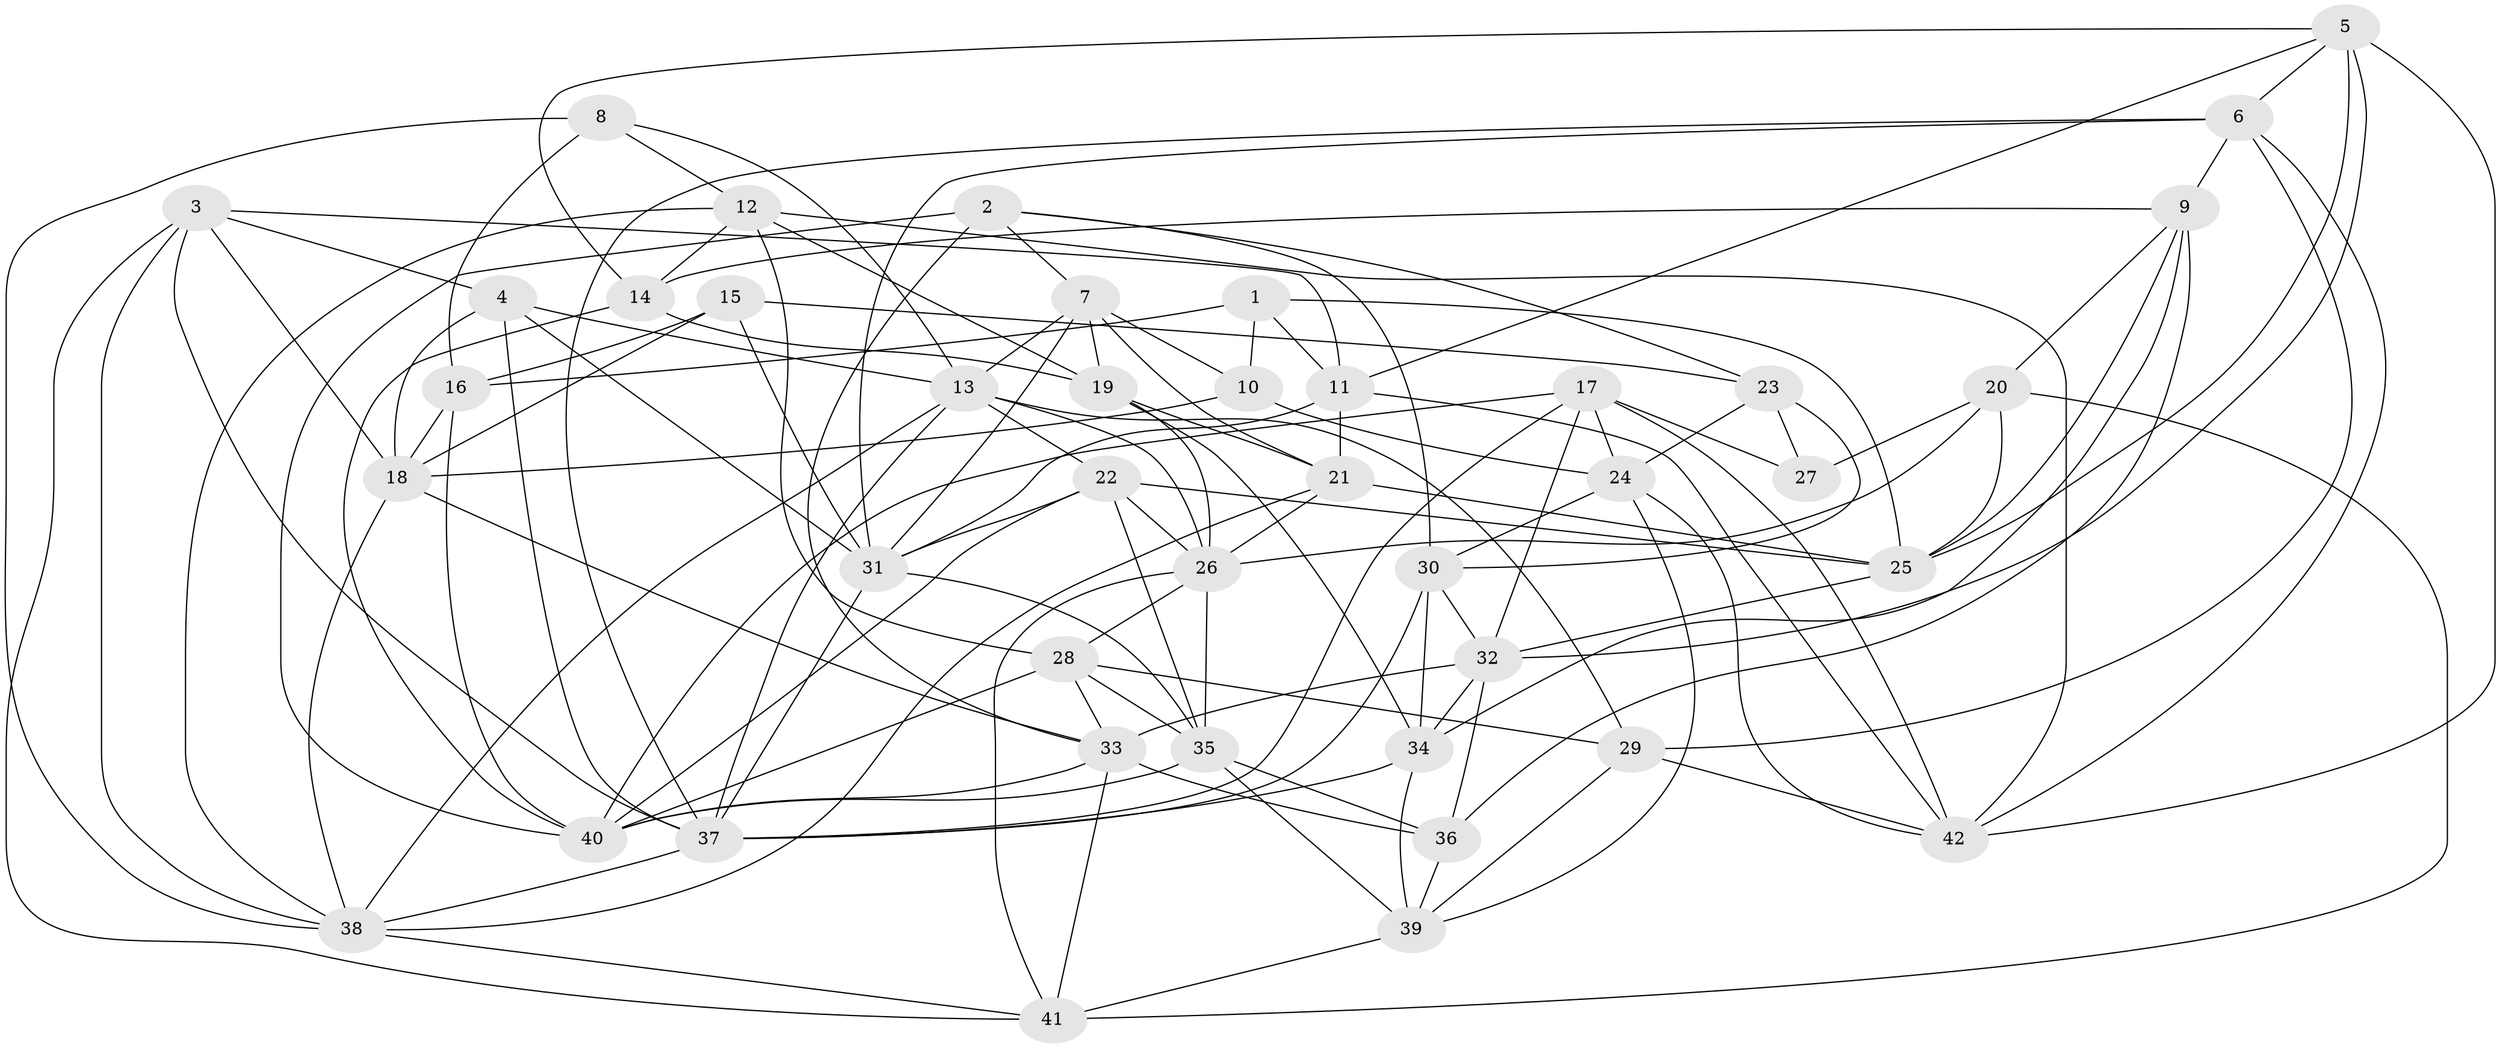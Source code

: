 // original degree distribution, {4: 1.0}
// Generated by graph-tools (version 1.1) at 2025/38/03/04/25 23:38:17]
// undirected, 42 vertices, 126 edges
graph export_dot {
  node [color=gray90,style=filled];
  1;
  2;
  3;
  4;
  5;
  6;
  7;
  8;
  9;
  10;
  11;
  12;
  13;
  14;
  15;
  16;
  17;
  18;
  19;
  20;
  21;
  22;
  23;
  24;
  25;
  26;
  27;
  28;
  29;
  30;
  31;
  32;
  33;
  34;
  35;
  36;
  37;
  38;
  39;
  40;
  41;
  42;
  1 -- 10 [weight=1.0];
  1 -- 11 [weight=1.0];
  1 -- 16 [weight=2.0];
  1 -- 25 [weight=2.0];
  2 -- 7 [weight=1.0];
  2 -- 23 [weight=1.0];
  2 -- 30 [weight=1.0];
  2 -- 33 [weight=1.0];
  2 -- 40 [weight=2.0];
  3 -- 4 [weight=1.0];
  3 -- 11 [weight=1.0];
  3 -- 18 [weight=1.0];
  3 -- 37 [weight=1.0];
  3 -- 38 [weight=1.0];
  3 -- 41 [weight=1.0];
  4 -- 13 [weight=1.0];
  4 -- 18 [weight=2.0];
  4 -- 31 [weight=1.0];
  4 -- 37 [weight=1.0];
  5 -- 6 [weight=1.0];
  5 -- 11 [weight=1.0];
  5 -- 14 [weight=1.0];
  5 -- 25 [weight=1.0];
  5 -- 32 [weight=1.0];
  5 -- 42 [weight=1.0];
  6 -- 9 [weight=1.0];
  6 -- 29 [weight=1.0];
  6 -- 31 [weight=1.0];
  6 -- 37 [weight=1.0];
  6 -- 42 [weight=1.0];
  7 -- 10 [weight=1.0];
  7 -- 13 [weight=1.0];
  7 -- 19 [weight=1.0];
  7 -- 21 [weight=1.0];
  7 -- 31 [weight=1.0];
  8 -- 12 [weight=1.0];
  8 -- 13 [weight=1.0];
  8 -- 16 [weight=1.0];
  8 -- 38 [weight=1.0];
  9 -- 14 [weight=1.0];
  9 -- 20 [weight=1.0];
  9 -- 25 [weight=1.0];
  9 -- 34 [weight=1.0];
  9 -- 36 [weight=1.0];
  10 -- 18 [weight=1.0];
  10 -- 24 [weight=1.0];
  11 -- 21 [weight=1.0];
  11 -- 31 [weight=1.0];
  11 -- 42 [weight=1.0];
  12 -- 14 [weight=2.0];
  12 -- 19 [weight=1.0];
  12 -- 28 [weight=1.0];
  12 -- 38 [weight=1.0];
  12 -- 42 [weight=2.0];
  13 -- 22 [weight=1.0];
  13 -- 26 [weight=1.0];
  13 -- 29 [weight=2.0];
  13 -- 37 [weight=2.0];
  13 -- 38 [weight=1.0];
  14 -- 19 [weight=1.0];
  14 -- 40 [weight=1.0];
  15 -- 16 [weight=1.0];
  15 -- 18 [weight=1.0];
  15 -- 23 [weight=1.0];
  15 -- 31 [weight=1.0];
  16 -- 18 [weight=1.0];
  16 -- 40 [weight=1.0];
  17 -- 24 [weight=1.0];
  17 -- 27 [weight=1.0];
  17 -- 32 [weight=1.0];
  17 -- 37 [weight=1.0];
  17 -- 40 [weight=1.0];
  17 -- 42 [weight=1.0];
  18 -- 33 [weight=1.0];
  18 -- 38 [weight=1.0];
  19 -- 21 [weight=1.0];
  19 -- 26 [weight=1.0];
  19 -- 34 [weight=1.0];
  20 -- 25 [weight=1.0];
  20 -- 26 [weight=2.0];
  20 -- 27 [weight=3.0];
  20 -- 41 [weight=1.0];
  21 -- 25 [weight=1.0];
  21 -- 26 [weight=1.0];
  21 -- 38 [weight=1.0];
  22 -- 25 [weight=1.0];
  22 -- 26 [weight=1.0];
  22 -- 31 [weight=1.0];
  22 -- 35 [weight=1.0];
  22 -- 40 [weight=1.0];
  23 -- 24 [weight=1.0];
  23 -- 27 [weight=2.0];
  23 -- 30 [weight=1.0];
  24 -- 30 [weight=1.0];
  24 -- 39 [weight=1.0];
  24 -- 42 [weight=1.0];
  25 -- 32 [weight=1.0];
  26 -- 28 [weight=1.0];
  26 -- 35 [weight=2.0];
  26 -- 41 [weight=1.0];
  28 -- 29 [weight=1.0];
  28 -- 33 [weight=1.0];
  28 -- 35 [weight=1.0];
  28 -- 40 [weight=1.0];
  29 -- 39 [weight=1.0];
  29 -- 42 [weight=1.0];
  30 -- 32 [weight=1.0];
  30 -- 34 [weight=1.0];
  30 -- 37 [weight=1.0];
  31 -- 35 [weight=1.0];
  31 -- 37 [weight=1.0];
  32 -- 33 [weight=2.0];
  32 -- 34 [weight=1.0];
  32 -- 36 [weight=1.0];
  33 -- 36 [weight=1.0];
  33 -- 40 [weight=1.0];
  33 -- 41 [weight=1.0];
  34 -- 37 [weight=1.0];
  34 -- 39 [weight=1.0];
  35 -- 36 [weight=2.0];
  35 -- 39 [weight=1.0];
  35 -- 40 [weight=2.0];
  36 -- 39 [weight=1.0];
  37 -- 38 [weight=1.0];
  38 -- 41 [weight=1.0];
  39 -- 41 [weight=1.0];
}
